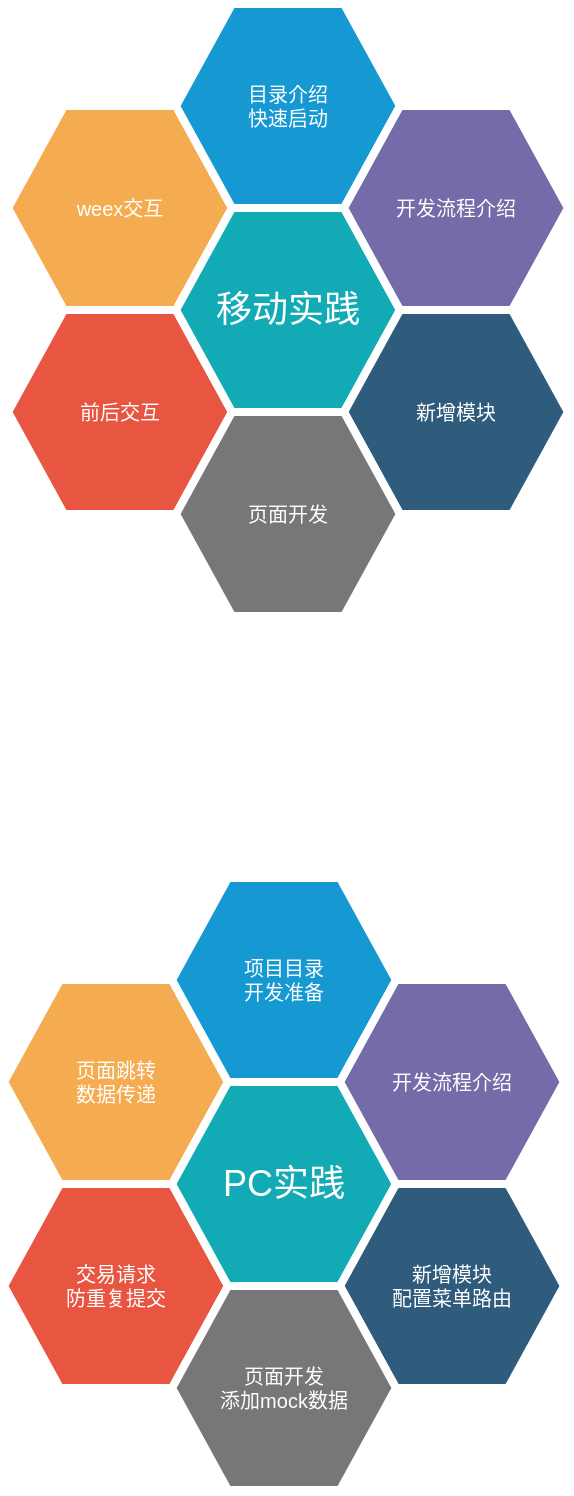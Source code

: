 <mxfile version="14.8.0" type="github">
  <diagram id="o_1I3ubgvzXFLfi6ImCg" name="Page-1">
    <mxGraphModel dx="559" dy="403" grid="1" gridSize="10" guides="1" tooltips="1" connect="1" arrows="1" fold="1" page="1" pageScale="1" pageWidth="827" pageHeight="1169" math="0" shadow="0">
      <root>
        <mxCell id="0" />
        <mxCell id="1" parent="0" />
        <mxCell id="MfAquZXezVMeiXPjAQ_--3" value="weex交互" style="shape=hexagon;strokeWidth=4;html=1;fillColor=#F5AB50;strokeColor=#ffffff;shadow=0;fontSize=10;fontColor=#FFFFFF;align=center;fontStyle=0;whiteSpace=wrap;spacing=10;rounded=0;" vertex="1" parent="1">
          <mxGeometry x="360" y="324" width="112" height="102" as="geometry" />
        </mxCell>
        <mxCell id="MfAquZXezVMeiXPjAQ_--4" value="&lt;span&gt;前后交互&lt;/span&gt;" style="shape=hexagon;strokeWidth=4;html=1;fillColor=#E85642;strokeColor=#ffffff;shadow=0;fontSize=10;fontColor=#FFFFFF;align=center;fontStyle=0;whiteSpace=wrap;spacing=10;rounded=0;" vertex="1" parent="1">
          <mxGeometry x="360" y="426" width="112" height="102" as="geometry" />
        </mxCell>
        <mxCell id="MfAquZXezVMeiXPjAQ_--5" value="&lt;font style=&quot;font-size: 18px&quot;&gt;移动实践&lt;/font&gt;" style="shape=hexagon;strokeWidth=4;html=1;fillColor=#12AAB5;strokeColor=#ffffff;shadow=0;fontSize=10;fontColor=#FFFFFF;align=center;fontStyle=0;whiteSpace=wrap;spacing=10;rounded=0;" vertex="1" parent="1">
          <mxGeometry x="444" y="375" width="112" height="102" as="geometry" />
        </mxCell>
        <mxCell id="MfAquZXezVMeiXPjAQ_--6" value="目录介绍&lt;br&gt;快速启动" style="shape=hexagon;strokeWidth=4;html=1;fillColor=#1699D3;strokeColor=#ffffff;shadow=0;fontSize=10;fontColor=#FFFFFF;align=center;fontStyle=0;whiteSpace=wrap;spacing=10;rounded=0;" vertex="1" parent="1">
          <mxGeometry x="444" y="273" width="112" height="102" as="geometry" />
        </mxCell>
        <mxCell id="MfAquZXezVMeiXPjAQ_--7" value="&lt;span&gt;开发流程介绍&lt;/span&gt;" style="shape=hexagon;strokeWidth=4;html=1;fillColor=#736CA8;strokeColor=#ffffff;shadow=0;fontSize=10;fontColor=#FFFFFF;align=center;fontStyle=0;whiteSpace=wrap;spacing=10;rounded=0;" vertex="1" parent="1">
          <mxGeometry x="528" y="324" width="112" height="102" as="geometry" />
        </mxCell>
        <mxCell id="MfAquZXezVMeiXPjAQ_--8" value="&lt;span&gt;新增模块&lt;/span&gt;" style="shape=hexagon;strokeWidth=4;html=1;fillColor=#2F5B7C;strokeColor=#ffffff;shadow=0;fontSize=10;fontColor=#FFFFFF;align=center;fontStyle=0;whiteSpace=wrap;spacing=10;rounded=0;" vertex="1" parent="1">
          <mxGeometry x="528" y="426" width="112" height="102" as="geometry" />
        </mxCell>
        <mxCell id="MfAquZXezVMeiXPjAQ_--9" value="&lt;span&gt;页面开发&lt;/span&gt;" style="shape=hexagon;strokeWidth=4;html=1;fillColor=#777777;strokeColor=#ffffff;shadow=0;fontSize=10;fontColor=#FFFFFF;align=center;fontStyle=0;whiteSpace=wrap;spacing=10;rounded=0;" vertex="1" parent="1">
          <mxGeometry x="444" y="477" width="112" height="102" as="geometry" />
        </mxCell>
        <mxCell id="MfAquZXezVMeiXPjAQ_--10" value="页面跳转&lt;br&gt;数据传递" style="shape=hexagon;strokeWidth=4;html=1;fillColor=#F5AB50;strokeColor=#ffffff;shadow=0;fontSize=10;fontColor=#FFFFFF;align=center;fontStyle=0;whiteSpace=wrap;spacing=10;rounded=0;" vertex="1" parent="1">
          <mxGeometry x="358" y="761" width="112" height="102" as="geometry" />
        </mxCell>
        <mxCell id="MfAquZXezVMeiXPjAQ_--11" value="交易请求&lt;br&gt;防重复提交" style="shape=hexagon;strokeWidth=4;html=1;fillColor=#E85642;strokeColor=#ffffff;shadow=0;fontSize=10;fontColor=#FFFFFF;align=center;fontStyle=0;whiteSpace=wrap;spacing=10;rounded=0;" vertex="1" parent="1">
          <mxGeometry x="358" y="863" width="112" height="102" as="geometry" />
        </mxCell>
        <mxCell id="MfAquZXezVMeiXPjAQ_--12" value="&lt;font style=&quot;font-size: 18px&quot;&gt;PC实践&lt;/font&gt;" style="shape=hexagon;strokeWidth=4;html=1;fillColor=#12AAB5;strokeColor=#ffffff;shadow=0;fontSize=10;fontColor=#FFFFFF;align=center;fontStyle=0;whiteSpace=wrap;spacing=10;rounded=0;" vertex="1" parent="1">
          <mxGeometry x="442" y="812" width="112" height="102" as="geometry" />
        </mxCell>
        <mxCell id="MfAquZXezVMeiXPjAQ_--13" value="项目目录&lt;br&gt;开发准备" style="shape=hexagon;strokeWidth=4;html=1;fillColor=#1699D3;strokeColor=#ffffff;shadow=0;fontSize=10;fontColor=#FFFFFF;align=center;fontStyle=0;whiteSpace=wrap;spacing=10;rounded=0;" vertex="1" parent="1">
          <mxGeometry x="442" y="710" width="112" height="102" as="geometry" />
        </mxCell>
        <mxCell id="MfAquZXezVMeiXPjAQ_--14" value="开发流程介绍" style="shape=hexagon;strokeWidth=4;html=1;fillColor=#736CA8;strokeColor=#ffffff;shadow=0;fontSize=10;fontColor=#FFFFFF;align=center;fontStyle=0;whiteSpace=wrap;spacing=10;rounded=0;" vertex="1" parent="1">
          <mxGeometry x="526" y="761" width="112" height="102" as="geometry" />
        </mxCell>
        <mxCell id="MfAquZXezVMeiXPjAQ_--15" value="新增模块&lt;br&gt;配置菜单路由&lt;br&gt;" style="shape=hexagon;strokeWidth=4;html=1;fillColor=#2F5B7C;strokeColor=#ffffff;shadow=0;fontSize=10;fontColor=#FFFFFF;align=center;fontStyle=0;whiteSpace=wrap;spacing=10;rounded=0;" vertex="1" parent="1">
          <mxGeometry x="526" y="863" width="112" height="102" as="geometry" />
        </mxCell>
        <mxCell id="MfAquZXezVMeiXPjAQ_--16" value="&lt;span&gt;页面开发&lt;br&gt;&lt;/span&gt;添加mock数据&lt;span&gt;&lt;br&gt;&lt;/span&gt;" style="shape=hexagon;strokeWidth=4;html=1;fillColor=#777777;strokeColor=#ffffff;shadow=0;fontSize=10;fontColor=#FFFFFF;align=center;fontStyle=0;whiteSpace=wrap;spacing=10;rounded=0;" vertex="1" parent="1">
          <mxGeometry x="442" y="914" width="112" height="102" as="geometry" />
        </mxCell>
      </root>
    </mxGraphModel>
  </diagram>
</mxfile>
